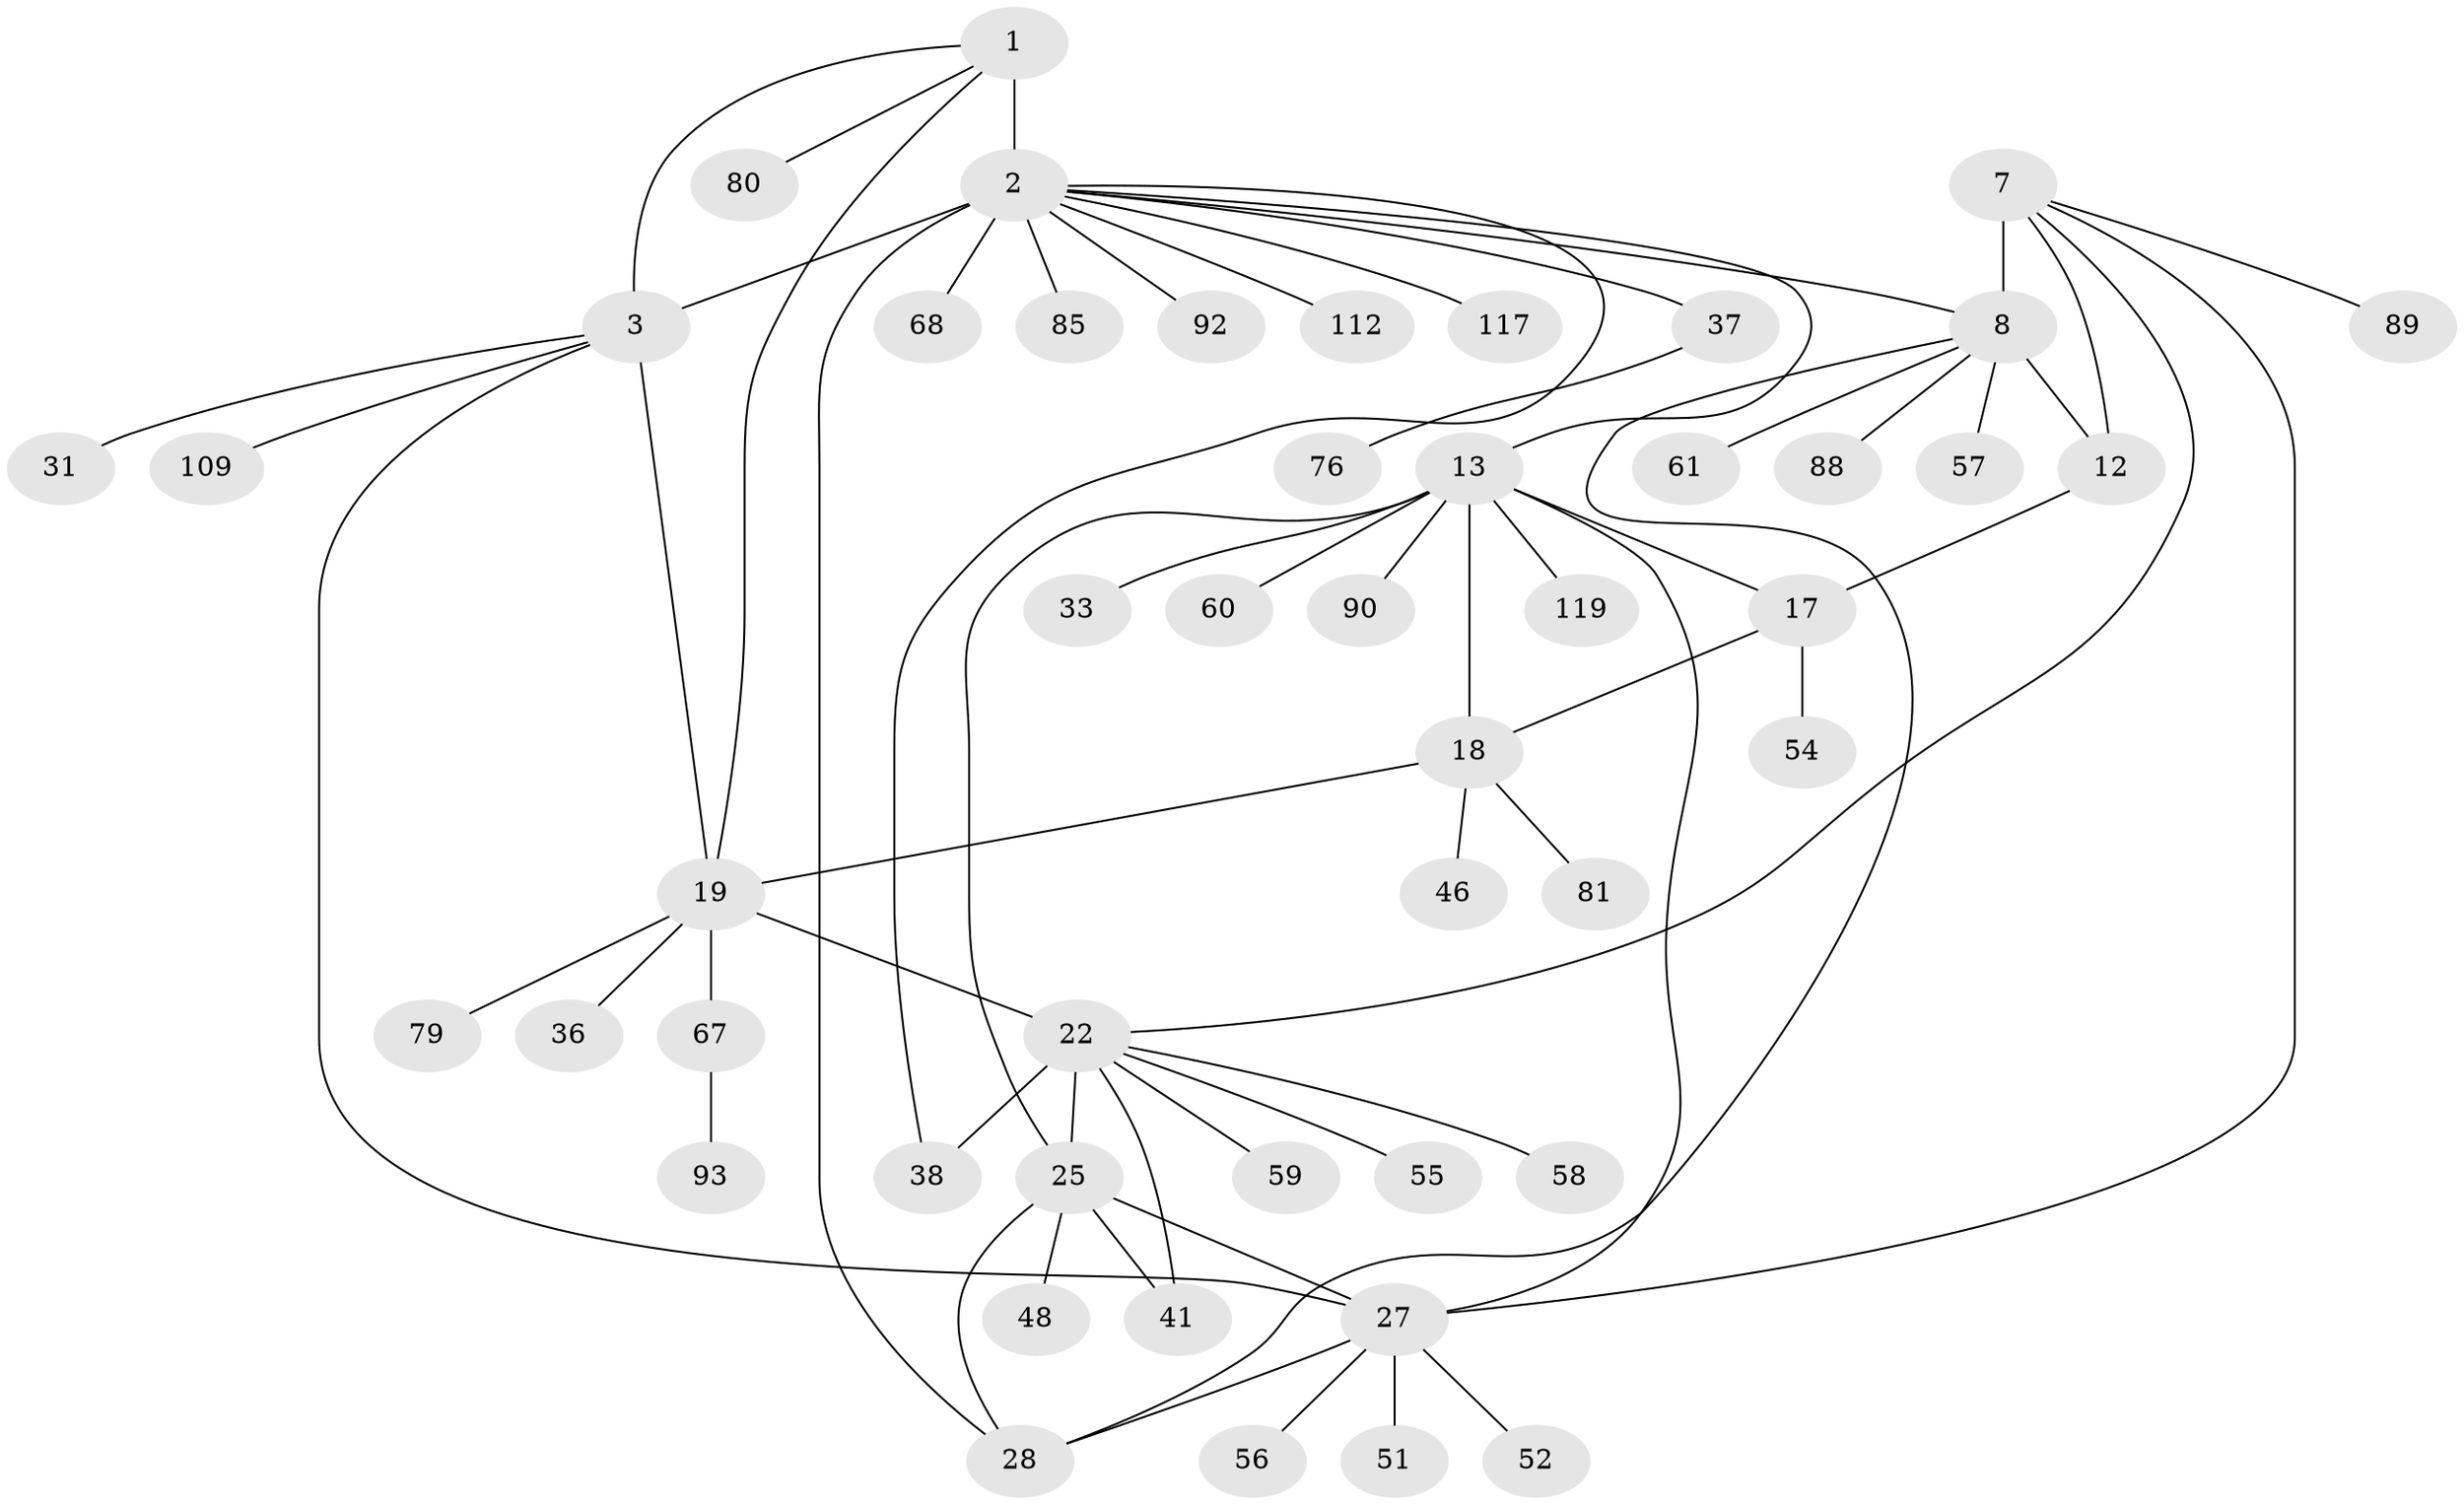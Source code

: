 // original degree distribution, {6: 0.03305785123966942, 9: 0.0743801652892562, 8: 0.04132231404958678, 16: 0.008264462809917356, 15: 0.008264462809917356, 7: 0.049586776859504134, 13: 0.008264462809917356, 11: 0.008264462809917356, 12: 0.008264462809917356, 5: 0.01652892561983471, 2: 0.1487603305785124, 1: 0.5785123966942148, 3: 0.01652892561983471}
// Generated by graph-tools (version 1.1) at 2025/19/03/04/25 18:19:46]
// undirected, 48 vertices, 63 edges
graph export_dot {
graph [start="1"]
  node [color=gray90,style=filled];
  1 [super="+6"];
  2 [super="+5+4+118+77+62+114"];
  3 [super="+106"];
  7 [super="+9"];
  8 [super="+113+44+10+120+11+95+99+63+103"];
  12 [super="+71"];
  13 [super="+78+53+16+14"];
  17;
  18;
  19 [super="+21+20+69+32"];
  22 [super="+70+101+23+111+39+66+82+64"];
  25 [super="+26"];
  27 [super="+30+73+29+50"];
  28 [super="+86+115"];
  31 [super="+105"];
  33;
  36;
  37;
  38;
  41;
  46;
  48;
  51;
  52;
  54;
  55;
  56;
  57;
  58;
  59;
  60;
  61;
  67;
  68;
  76;
  79;
  80;
  81;
  85;
  88;
  89;
  90 [super="+102"];
  92;
  93;
  109;
  112;
  117;
  119;
  1 -- 2 [weight=6];
  1 -- 3 [weight=2];
  1 -- 19;
  1 -- 80;
  2 -- 3 [weight=3];
  2 -- 68;
  2 -- 8 [weight=3];
  2 -- 13;
  2 -- 92;
  2 -- 28 [weight=2];
  2 -- 37;
  2 -- 38;
  2 -- 112;
  2 -- 117;
  2 -- 85;
  3 -- 31;
  3 -- 109;
  3 -- 27;
  3 -- 19;
  7 -- 8 [weight=6];
  7 -- 12 [weight=2];
  7 -- 89;
  7 -- 22;
  7 -- 27;
  8 -- 12 [weight=3];
  8 -- 28;
  8 -- 57;
  8 -- 61;
  8 -- 88;
  12 -- 17;
  13 -- 17 [weight=4];
  13 -- 18 [weight=4];
  13 -- 27 [weight=2];
  13 -- 25;
  13 -- 33;
  13 -- 90;
  13 -- 119;
  13 -- 60;
  17 -- 18;
  17 -- 54;
  18 -- 46;
  18 -- 81;
  18 -- 19;
  19 -- 22 [weight=9];
  19 -- 36;
  19 -- 67;
  19 -- 79;
  22 -- 55;
  22 -- 38;
  22 -- 41;
  22 -- 58;
  22 -- 59;
  22 -- 25 [weight=2];
  25 -- 27 [weight=6];
  25 -- 28 [weight=2];
  25 -- 48;
  25 -- 41;
  27 -- 28 [weight=3];
  27 -- 51;
  27 -- 52;
  27 -- 56;
  37 -- 76;
  67 -- 93;
}
